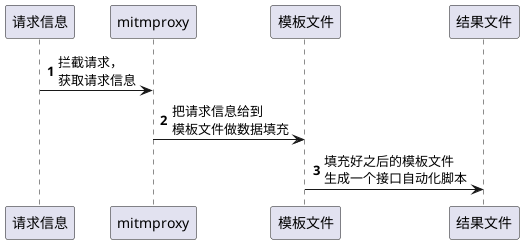 @startuml
participant 请求信息 as req
participant mitmproxy as mitm
participant "模板文件" as tem
participant "结果文件" as res

autonumber

req -> mitm: 拦截请求，\n获取请求信息
mitm -> tem: 把请求信息给到\n模板文件做数据填充
tem -> res: 填充好之后的模板文件\n生成一个接口自动化脚本

@enduml